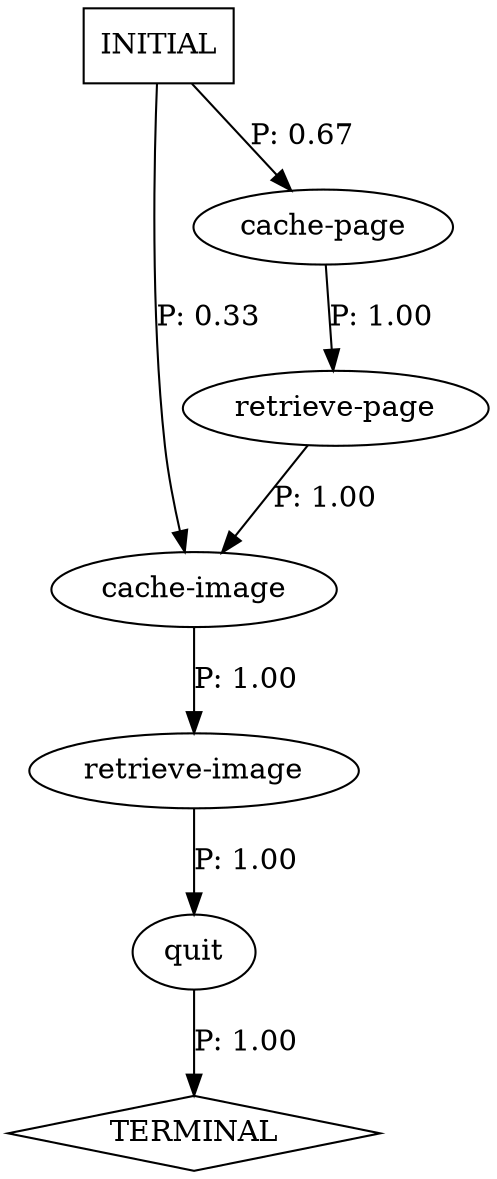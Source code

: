 digraph G {
  0 [label="cache-image"];
  1 [label="cache-page"];
  2 [label="quit"];
  3 [label="retrieve-image"];
  4 [label="retrieve-page"];
  5 [label="TERMINAL",shape=diamond];
  6 [label="INITIAL",shape=box];
0->3 [label="P: 1.00"];
1->4 [label="P: 1.00"];
2->5 [label="P: 1.00"];
3->2 [label="P: 1.00"];
4->0 [label="P: 1.00"];
6->0 [label="P: 0.33"];
6->1 [label="P: 0.67"];
}
